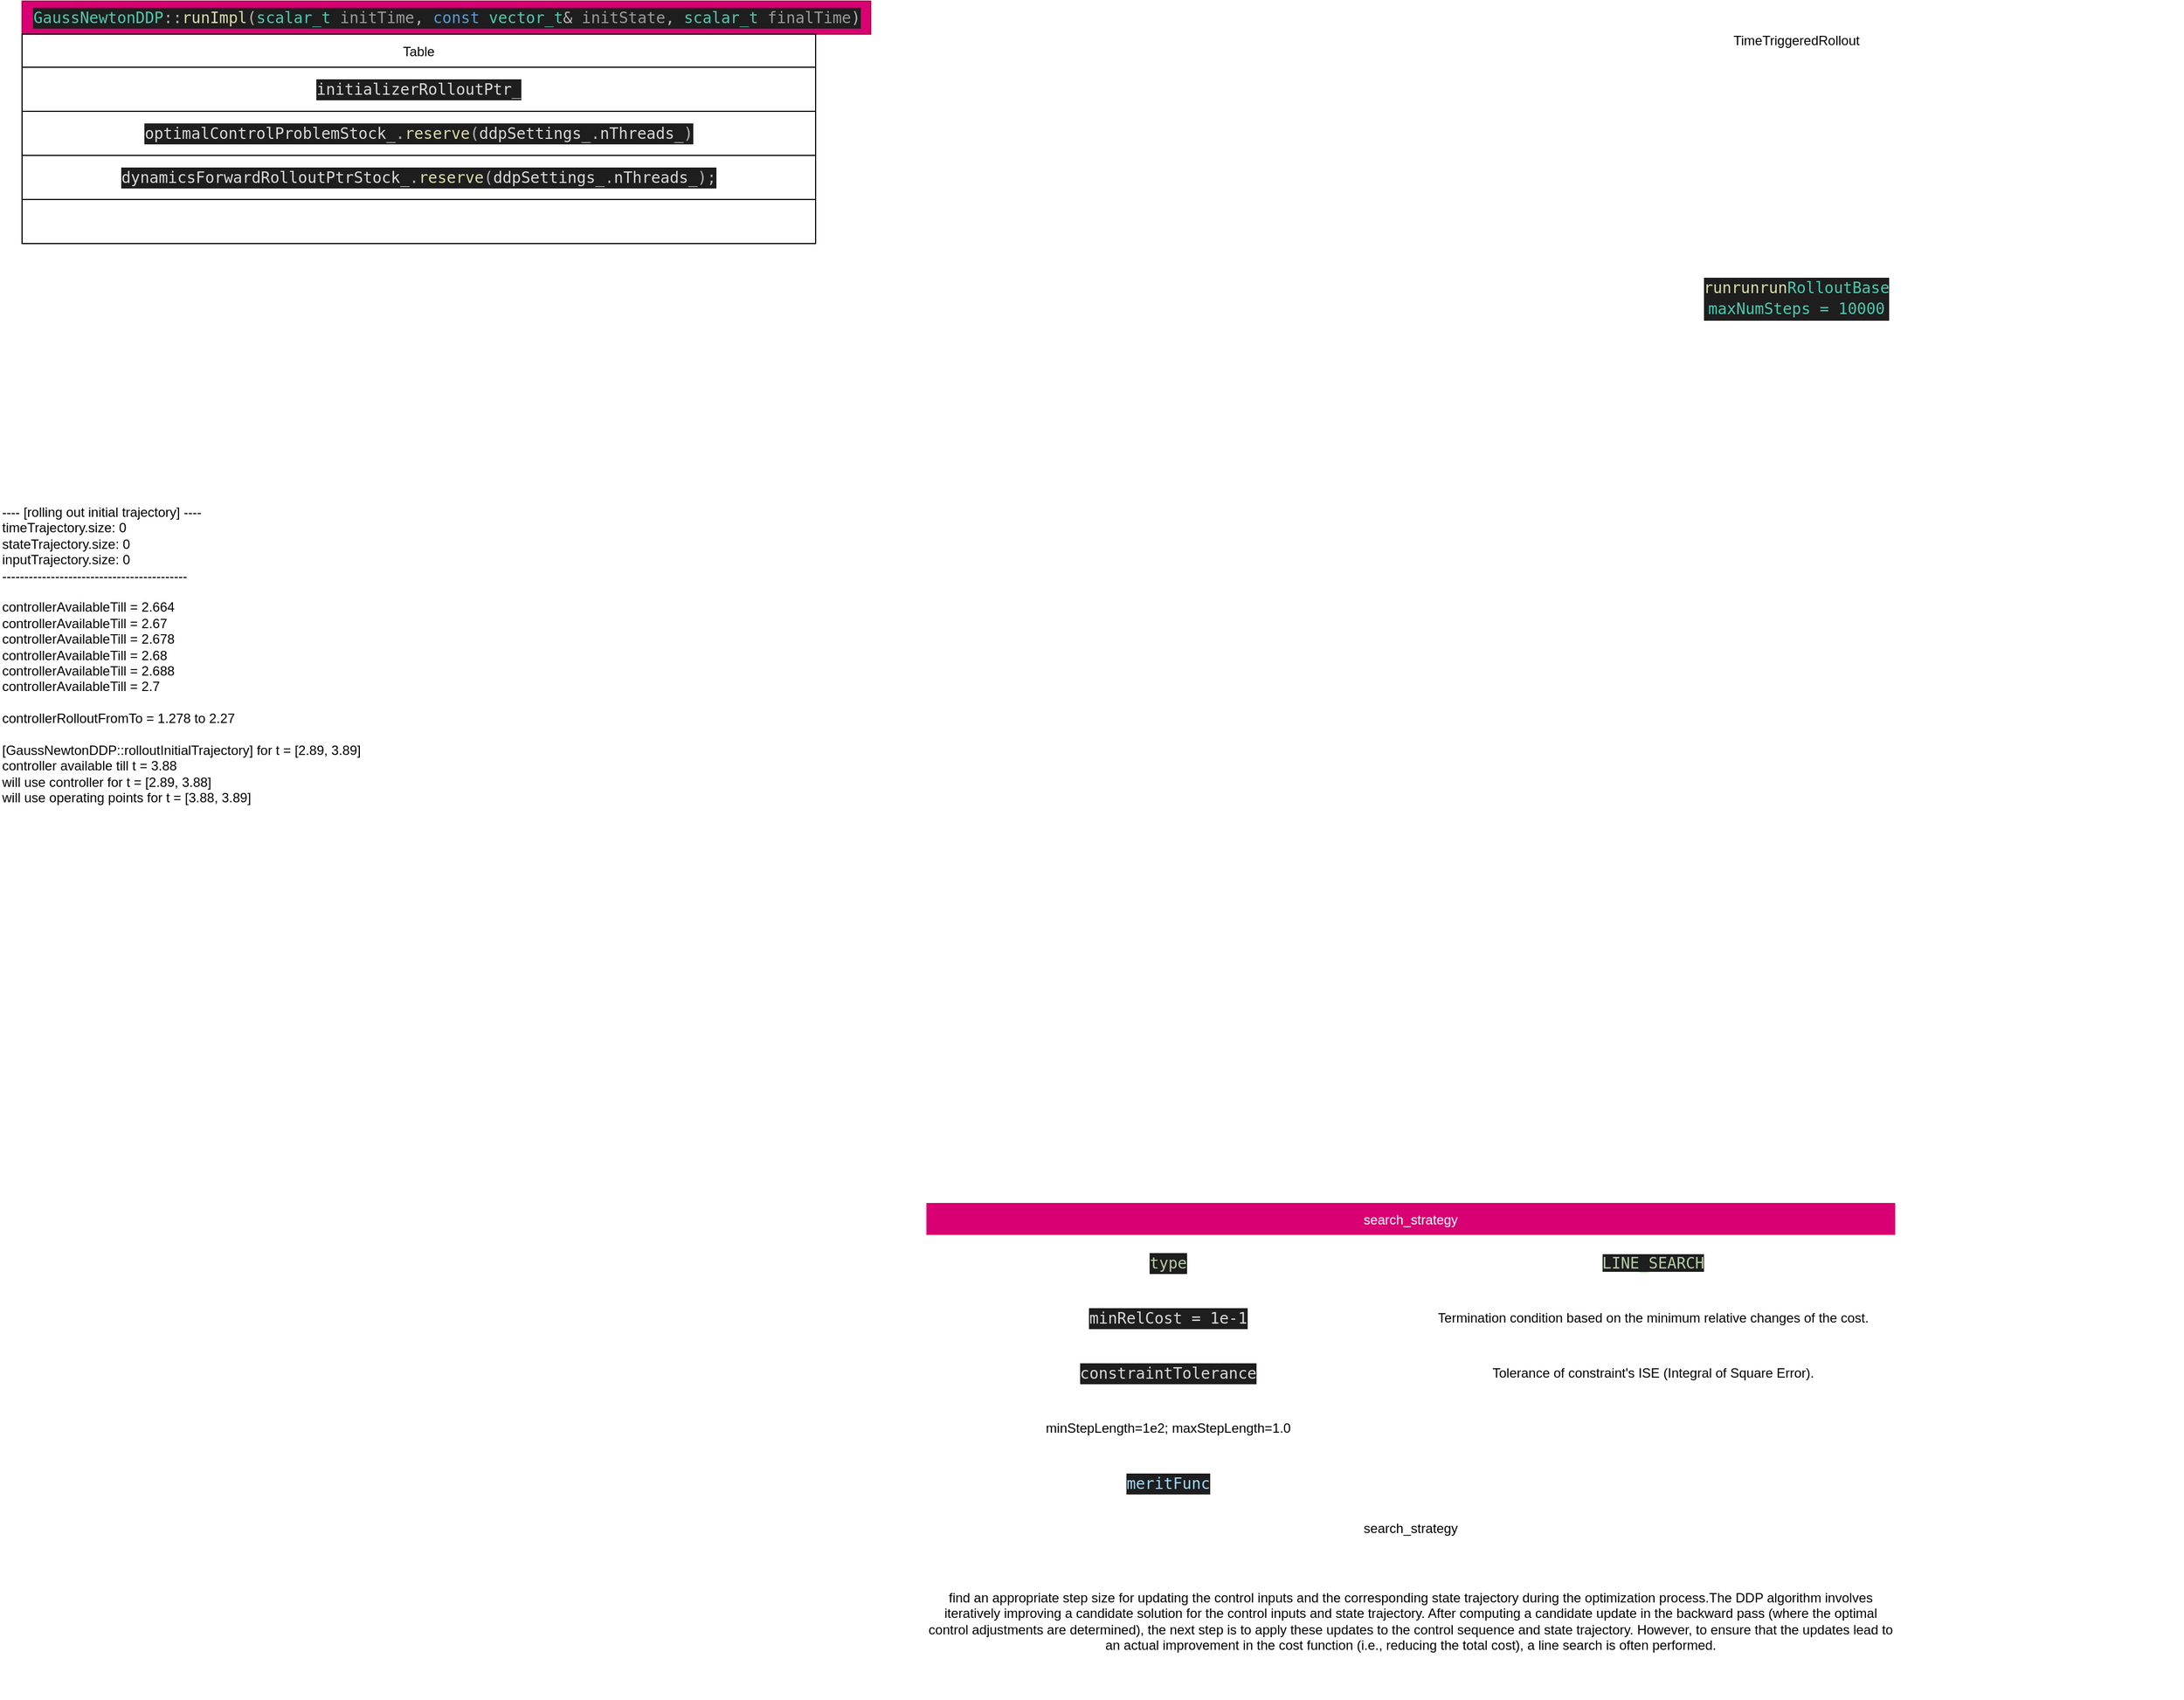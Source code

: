 <mxfile>
    <diagram id="T0R6cjo5ugoNYDMbua_h" name="Page-1">
        <mxGraphModel dx="2866" dy="740" grid="1" gridSize="10" guides="1" tooltips="1" connect="1" arrows="1" fold="1" page="1" pageScale="1" pageWidth="850" pageHeight="1100" math="0" shadow="0">
            <root>
                <mxCell id="0"/>
                <mxCell id="1" parent="0"/>
                <mxCell id="2" value="&lt;div style=&quot;color: rgb(218, 218, 218); background-color: rgb(30, 30, 30); font-family: &amp;quot;Droid Sans Mono&amp;quot;, &amp;quot;monospace&amp;quot;, monospace; font-size: 14px; line-height: 19px;&quot;&gt;&lt;span style=&quot;color: #4ec9b0;&quot;&gt;GaussNewtonDDP&lt;/span&gt;&lt;span style=&quot;color: #b4b4b4;&quot;&gt;::&lt;/span&gt;&lt;span style=&quot;color: #dcdcaa;&quot;&gt;runImpl&lt;/span&gt;&lt;span style=&quot;color: #b4b4b4;&quot;&gt;(&lt;/span&gt;&lt;span style=&quot;color: #4ec9b0;&quot;&gt;scalar_t&lt;/span&gt; &lt;span style=&quot;color: #9a9a9a;&quot;&gt;initTime&lt;/span&gt;&lt;span style=&quot;color: #b4b4b4;&quot;&gt;,&lt;/span&gt; &lt;span style=&quot;color: #569cd6;&quot;&gt;const&lt;/span&gt; &lt;span style=&quot;color: #4ec9b0;&quot;&gt;vector_t&lt;/span&gt;&lt;span style=&quot;color: #b4b4b4;&quot;&gt;&amp;amp;&lt;/span&gt; &lt;span style=&quot;color: #9a9a9a;&quot;&gt;initState&lt;/span&gt;&lt;span style=&quot;color: #b4b4b4;&quot;&gt;,&lt;/span&gt; &lt;span style=&quot;color: #4ec9b0;&quot;&gt;scalar_t&lt;/span&gt; &lt;span style=&quot;color: #9a9a9a;&quot;&gt;finalTime&lt;/span&gt;&lt;span style=&quot;color: #b4b4b4;&quot;&gt;)&lt;/span&gt;&lt;/div&gt;" style="text;html=1;align=center;verticalAlign=middle;resizable=0;points=[];autosize=1;strokeColor=#A50040;fillColor=#d80073;fontColor=#ffffff;" vertex="1" parent="1">
                    <mxGeometry x="-940" y="480" width="770" height="30" as="geometry"/>
                </mxCell>
                <mxCell id="35" value="Table" style="shape=table;startSize=30;container=1;collapsible=0;childLayout=tableLayout;" vertex="1" parent="1">
                    <mxGeometry x="-940" y="510" width="720" height="190" as="geometry"/>
                </mxCell>
                <mxCell id="36" value="" style="shape=tableRow;horizontal=0;startSize=0;swimlaneHead=0;swimlaneBody=0;top=0;left=0;bottom=0;right=0;collapsible=0;dropTarget=0;fillColor=none;points=[[0,0.5],[1,0.5]];portConstraint=eastwest;" vertex="1" parent="35">
                    <mxGeometry y="30" width="720" height="40" as="geometry"/>
                </mxCell>
                <mxCell id="37" value="&lt;div style=&quot;color: rgb(218, 218, 218); background-color: rgb(30, 30, 30); font-family: &amp;quot;Droid Sans Mono&amp;quot;, &amp;quot;monospace&amp;quot;, monospace; font-weight: normal; font-size: 14px; line-height: 19px;&quot;&gt;&lt;div&gt;&lt;span style=&quot;color: #dadada;&quot;&gt;initializerRolloutPtr_&lt;/span&gt;&lt;/div&gt;&lt;/div&gt;" style="shape=partialRectangle;html=1;whiteSpace=wrap;connectable=0;overflow=hidden;fillColor=none;top=0;left=0;bottom=0;right=0;pointerEvents=1;" vertex="1" parent="36">
                    <mxGeometry width="720" height="40" as="geometry">
                        <mxRectangle width="720" height="40" as="alternateBounds"/>
                    </mxGeometry>
                </mxCell>
                <mxCell id="38" value="" style="shape=tableRow;horizontal=0;startSize=0;swimlaneHead=0;swimlaneBody=0;top=0;left=0;bottom=0;right=0;collapsible=0;dropTarget=0;fillColor=none;points=[[0,0.5],[1,0.5]];portConstraint=eastwest;" vertex="1" parent="35">
                    <mxGeometry y="70" width="720" height="40" as="geometry"/>
                </mxCell>
                <mxCell id="39" value="&lt;div style=&quot;color: rgb(218, 218, 218); background-color: rgb(30, 30, 30); font-family: &amp;quot;Droid Sans Mono&amp;quot;, &amp;quot;monospace&amp;quot;, monospace; font-weight: normal; font-size: 14px; line-height: 19px;&quot;&gt;&lt;div&gt;&lt;span style=&quot;color: #dadada;&quot;&gt;optimalControlProblemStock_&lt;/span&gt;&lt;span style=&quot;color: #b4b4b4;&quot;&gt;.&lt;/span&gt;&lt;span style=&quot;color: #dcdcaa;&quot;&gt;reserve&lt;/span&gt;&lt;span style=&quot;color: #b4b4b4;&quot;&gt;(&lt;/span&gt;&lt;span style=&quot;color: #dadada;&quot;&gt;ddpSettings_&lt;/span&gt;&lt;span style=&quot;color: #b4b4b4;&quot;&gt;.&lt;/span&gt;&lt;span style=&quot;color: #dadada;&quot;&gt;nThreads_&lt;/span&gt;&lt;span style=&quot;color: #b4b4b4;&quot;&gt;)&lt;/span&gt;&lt;/div&gt;&lt;/div&gt;" style="shape=partialRectangle;html=1;whiteSpace=wrap;connectable=0;overflow=hidden;fillColor=none;top=0;left=0;bottom=0;right=0;pointerEvents=1;" vertex="1" parent="38">
                    <mxGeometry width="720" height="40" as="geometry">
                        <mxRectangle width="720" height="40" as="alternateBounds"/>
                    </mxGeometry>
                </mxCell>
                <mxCell id="40" value="" style="shape=tableRow;horizontal=0;startSize=0;swimlaneHead=0;swimlaneBody=0;top=0;left=0;bottom=0;right=0;collapsible=0;dropTarget=0;fillColor=none;points=[[0,0.5],[1,0.5]];portConstraint=eastwest;" vertex="1" parent="35">
                    <mxGeometry y="110" width="720" height="40" as="geometry"/>
                </mxCell>
                <mxCell id="41" value="&lt;div style=&quot;color: rgb(218, 218, 218); background-color: rgb(30, 30, 30); font-family: &amp;quot;Droid Sans Mono&amp;quot;, &amp;quot;monospace&amp;quot;, monospace; font-weight: normal; font-size: 14px; line-height: 19px;&quot;&gt;&lt;div&gt;&lt;span style=&quot;color: #dadada;&quot;&gt;dynamicsForwardRolloutPtrStock_&lt;/span&gt;&lt;span style=&quot;color: #b4b4b4;&quot;&gt;.&lt;/span&gt;&lt;span style=&quot;color: #dcdcaa;&quot;&gt;reserve&lt;/span&gt;&lt;span style=&quot;color: #b4b4b4;&quot;&gt;(&lt;/span&gt;&lt;span style=&quot;color: #dadada;&quot;&gt;ddpSettings_&lt;/span&gt;&lt;span style=&quot;color: #b4b4b4;&quot;&gt;.&lt;/span&gt;&lt;span style=&quot;color: #dadada;&quot;&gt;nThreads_&lt;/span&gt;&lt;span style=&quot;color: #b4b4b4;&quot;&gt;);&lt;/span&gt;&lt;/div&gt;&lt;/div&gt;" style="shape=partialRectangle;html=1;whiteSpace=wrap;connectable=0;overflow=hidden;fillColor=none;top=0;left=0;bottom=0;right=0;pointerEvents=1;" vertex="1" parent="40">
                    <mxGeometry width="720" height="40" as="geometry">
                        <mxRectangle width="720" height="40" as="alternateBounds"/>
                    </mxGeometry>
                </mxCell>
                <mxCell id="46" style="shape=tableRow;horizontal=0;startSize=0;swimlaneHead=0;swimlaneBody=0;top=0;left=0;bottom=0;right=0;collapsible=0;dropTarget=0;fillColor=none;points=[[0,0.5],[1,0.5]];portConstraint=eastwest;" vertex="1" parent="35">
                    <mxGeometry y="150" width="720" height="40" as="geometry"/>
                </mxCell>
                <mxCell id="47" value="&lt;div style=&quot;color: rgb(218, 218, 218); background-color: rgb(30, 30, 30); font-family: &amp;quot;Droid Sans Mono&amp;quot;, &amp;quot;monospace&amp;quot;, monospace; font-weight: normal; font-size: 14px; line-height: 19px;&quot;&gt;&lt;br&gt;&lt;/div&gt;" style="shape=partialRectangle;html=1;whiteSpace=wrap;connectable=0;overflow=hidden;fillColor=none;top=0;left=0;bottom=0;right=0;pointerEvents=1;" vertex="1" parent="46">
                    <mxGeometry width="720" height="40" as="geometry">
                        <mxRectangle width="720" height="40" as="alternateBounds"/>
                    </mxGeometry>
                </mxCell>
                <mxCell id="48" value="search_strategy" style="shape=table;startSize=30;container=1;collapsible=0;childLayout=tableLayout;fillColor=#d80073;fontColor=#ffffff;strokeColor=#FFFFFF;" vertex="1" parent="1">
                    <mxGeometry x="-120" y="1570" width="880" height="280" as="geometry"/>
                </mxCell>
                <mxCell id="51" style="shape=tableRow;horizontal=0;startSize=0;swimlaneHead=0;swimlaneBody=0;top=0;left=0;bottom=0;right=0;collapsible=0;dropTarget=0;fillColor=none;points=[[0,0.5],[1,0.5]];portConstraint=eastwest;" vertex="1" parent="48">
                    <mxGeometry y="30" width="880" height="50" as="geometry"/>
                </mxCell>
                <mxCell id="52" value="&lt;div style=&quot;background-color: rgb(30, 30, 30); font-family: &amp;quot;Droid Sans Mono&amp;quot;, &amp;quot;monospace&amp;quot;, monospace; font-size: 14px; line-height: 19px;&quot;&gt;&lt;font color=&quot;#b5cea8&quot;&gt;type&lt;/font&gt;&lt;/div&gt;" style="shape=partialRectangle;html=1;whiteSpace=wrap;connectable=0;overflow=hidden;fillColor=none;top=0;left=0;bottom=0;right=0;pointerEvents=1;" vertex="1" parent="51">
                    <mxGeometry width="440" height="50" as="geometry">
                        <mxRectangle width="440" height="50" as="alternateBounds"/>
                    </mxGeometry>
                </mxCell>
                <mxCell id="53" value="&lt;span style=&quot;color: rgb(181, 206, 168); font-family: &amp;quot;Droid Sans Mono&amp;quot;, &amp;quot;monospace&amp;quot;, monospace; font-size: 14px; background-color: rgb(30, 30, 30);&quot;&gt;LINE_SEARCH&lt;/span&gt;" style="shape=partialRectangle;html=1;whiteSpace=wrap;connectable=0;overflow=hidden;fillColor=none;top=0;left=0;bottom=0;right=0;pointerEvents=1;" vertex="1" parent="51">
                    <mxGeometry x="440" width="440" height="50" as="geometry">
                        <mxRectangle width="440" height="50" as="alternateBounds"/>
                    </mxGeometry>
                </mxCell>
                <mxCell id="54" style="shape=tableRow;horizontal=0;startSize=0;swimlaneHead=0;swimlaneBody=0;top=0;left=0;bottom=0;right=0;collapsible=0;dropTarget=0;fillColor=none;points=[[0,0.5],[1,0.5]];portConstraint=eastwest;" vertex="1" parent="48">
                    <mxGeometry y="80" width="880" height="50" as="geometry"/>
                </mxCell>
                <mxCell id="55" value="&lt;div style=&quot;color: rgb(218, 218, 218); background-color: rgb(30, 30, 30); font-family: &amp;quot;Droid Sans Mono&amp;quot;, &amp;quot;monospace&amp;quot;, monospace; font-size: 14px; line-height: 19px;&quot;&gt;minRelCost = 1e-1&lt;/div&gt;" style="shape=partialRectangle;html=1;whiteSpace=wrap;connectable=0;overflow=hidden;fillColor=none;top=0;left=0;bottom=0;right=0;pointerEvents=1;" vertex="1" parent="54">
                    <mxGeometry width="440" height="50" as="geometry">
                        <mxRectangle width="440" height="50" as="alternateBounds"/>
                    </mxGeometry>
                </mxCell>
                <mxCell id="56" value="Termination condition based on the minimum relative changes of the cost." style="shape=partialRectangle;html=1;whiteSpace=wrap;connectable=0;overflow=hidden;fillColor=none;top=0;left=0;bottom=0;right=0;pointerEvents=1;" vertex="1" parent="54">
                    <mxGeometry x="440" width="440" height="50" as="geometry">
                        <mxRectangle width="440" height="50" as="alternateBounds"/>
                    </mxGeometry>
                </mxCell>
                <mxCell id="57" style="shape=tableRow;horizontal=0;startSize=0;swimlaneHead=0;swimlaneBody=0;top=0;left=0;bottom=0;right=0;collapsible=0;dropTarget=0;fillColor=none;points=[[0,0.5],[1,0.5]];portConstraint=eastwest;" vertex="1" parent="48">
                    <mxGeometry y="130" width="880" height="50" as="geometry"/>
                </mxCell>
                <mxCell id="58" value="&lt;div style=&quot;color: rgb(218, 218, 218); background-color: rgb(30, 30, 30); font-family: &amp;quot;Droid Sans Mono&amp;quot;, &amp;quot;monospace&amp;quot;, monospace; font-size: 14px; line-height: 19px;&quot;&gt;constraintTolerance&lt;/div&gt;" style="shape=partialRectangle;html=1;whiteSpace=wrap;connectable=0;overflow=hidden;fillColor=none;top=0;left=0;bottom=0;right=0;pointerEvents=1;" vertex="1" parent="57">
                    <mxGeometry width="440" height="50" as="geometry">
                        <mxRectangle width="440" height="50" as="alternateBounds"/>
                    </mxGeometry>
                </mxCell>
                <mxCell id="59" value="Tolerance of constraint's ISE (Integral of Square Error)." style="shape=partialRectangle;html=1;whiteSpace=wrap;connectable=0;overflow=hidden;fillColor=none;top=0;left=0;bottom=0;right=0;pointerEvents=1;" vertex="1" parent="57">
                    <mxGeometry x="440" width="440" height="50" as="geometry">
                        <mxRectangle width="440" height="50" as="alternateBounds"/>
                    </mxGeometry>
                </mxCell>
                <mxCell id="64" style="shape=tableRow;horizontal=0;startSize=0;swimlaneHead=0;swimlaneBody=0;top=0;left=0;bottom=0;right=0;collapsible=0;dropTarget=0;fillColor=none;points=[[0,0.5],[1,0.5]];portConstraint=eastwest;" vertex="1" parent="48">
                    <mxGeometry y="180" width="880" height="50" as="geometry"/>
                </mxCell>
                <mxCell id="65" value="minStepLength=1e2; maxStepLength=1.0" style="shape=partialRectangle;html=1;whiteSpace=wrap;connectable=0;overflow=hidden;fillColor=none;top=0;left=0;bottom=0;right=0;pointerEvents=1;" vertex="1" parent="64">
                    <mxGeometry width="440" height="50" as="geometry">
                        <mxRectangle width="440" height="50" as="alternateBounds"/>
                    </mxGeometry>
                </mxCell>
                <mxCell id="66" style="shape=partialRectangle;html=1;whiteSpace=wrap;connectable=0;overflow=hidden;fillColor=none;top=0;left=0;bottom=0;right=0;pointerEvents=1;" vertex="1" parent="64">
                    <mxGeometry x="440" width="440" height="50" as="geometry">
                        <mxRectangle width="440" height="50" as="alternateBounds"/>
                    </mxGeometry>
                </mxCell>
                <mxCell id="67" style="shape=tableRow;horizontal=0;startSize=0;swimlaneHead=0;swimlaneBody=0;top=0;left=0;bottom=0;right=0;collapsible=0;dropTarget=0;fillColor=none;points=[[0,0.5],[1,0.5]];portConstraint=eastwest;" vertex="1" parent="48">
                    <mxGeometry y="230" width="880" height="50" as="geometry"/>
                </mxCell>
                <mxCell id="68" value="&lt;div style=&quot;color: rgb(218, 218, 218); background-color: rgb(30, 30, 30); font-family: &amp;quot;Droid Sans Mono&amp;quot;, &amp;quot;monospace&amp;quot;, monospace; font-size: 14px; line-height: 19px;&quot;&gt;&lt;span style=&quot;color: #9cdcfe;&quot;&gt;meritFunc&lt;/span&gt;&lt;/div&gt;" style="shape=partialRectangle;html=1;whiteSpace=wrap;connectable=0;overflow=hidden;fillColor=none;top=0;left=0;bottom=0;right=0;pointerEvents=1;" vertex="1" parent="67">
                    <mxGeometry width="440" height="50" as="geometry">
                        <mxRectangle width="440" height="50" as="alternateBounds"/>
                    </mxGeometry>
                </mxCell>
                <mxCell id="69" style="shape=partialRectangle;html=1;whiteSpace=wrap;connectable=0;overflow=hidden;fillColor=none;top=0;left=0;bottom=0;right=0;pointerEvents=1;" vertex="1" parent="67">
                    <mxGeometry x="440" width="440" height="50" as="geometry">
                        <mxRectangle width="440" height="50" as="alternateBounds"/>
                    </mxGeometry>
                </mxCell>
                <mxCell id="61" value="search_strategy" style="shape=table;startSize=30;container=1;collapsible=0;childLayout=tableLayout;strokeColor=#FFFFFF;" vertex="1" parent="1">
                    <mxGeometry x="-120" y="1850" width="880" height="170" as="geometry"/>
                </mxCell>
                <mxCell id="62" value="" style="shape=tableRow;horizontal=0;startSize=0;swimlaneHead=0;swimlaneBody=0;top=0;left=0;bottom=0;right=0;collapsible=0;dropTarget=0;fillColor=none;points=[[0,0.5],[1,0.5]];portConstraint=eastwest;strokeColor=#FFFFFF;" vertex="1" parent="61">
                    <mxGeometry y="30" width="880" height="140" as="geometry"/>
                </mxCell>
                <mxCell id="63" value="find an appropriate step size for updating the control inputs and the corresponding state trajectory during the optimization process.The DDP algorithm involves iteratively improving a candidate solution for the control inputs and state trajectory. After computing a candidate update in the backward pass (where the optimal control adjustments are determined), the next step is to apply these updates to the control sequence and state trajectory. However, to ensure that the updates lead to an actual improvement in the cost function (i.e., reducing the total cost), a line search is often performed." style="shape=partialRectangle;html=1;whiteSpace=wrap;connectable=0;overflow=hidden;fillColor=none;top=0;left=0;bottom=0;right=0;pointerEvents=1;strokeColor=#FFFFFF;" vertex="1" parent="62">
                    <mxGeometry width="880" height="140" as="geometry">
                        <mxRectangle width="880" height="140" as="alternateBounds"/>
                    </mxGeometry>
                </mxCell>
                <mxCell id="70" value="---- [rolling out initial trajectory] ----&lt;br&gt;timeTrajectory.size: 0&lt;br&gt;stateTrajectory.size: 0&lt;br&gt;inputTrajectory.size: 0&lt;br&gt;------------------------------------------&lt;br&gt;&lt;br&gt;&lt;div&gt;controllerAvailableTill = 2.664&lt;/div&gt;&lt;div&gt;controllerAvailableTill = 2.67&lt;/div&gt;&lt;div&gt;controllerAvailableTill = 2.678&lt;/div&gt;&lt;div&gt;controllerAvailableTill = 2.68&lt;/div&gt;&lt;div&gt;controllerAvailableTill = 2.688&lt;/div&gt;&lt;div&gt;controllerAvailableTill = 2.7&lt;/div&gt;&lt;div&gt;&lt;br&gt;&lt;/div&gt;&lt;div&gt;controllerRolloutFromTo = 1.278 to 2.27&lt;br&gt;&lt;/div&gt;&lt;div&gt;&lt;br&gt;&lt;/div&gt;&lt;div&gt;&lt;div&gt;[GaussNewtonDDP::rolloutInitialTrajectory] for t = [2.89, 3.89]&lt;/div&gt;&lt;div&gt;&lt;span style=&quot;&quot;&gt;&lt;span style=&quot;&quot;&gt;&#9;&lt;/span&gt;controller available till t = 3.88&lt;/span&gt;&lt;/div&gt;&lt;div&gt;&lt;span style=&quot;&quot;&gt;&lt;span style=&quot;&quot;&gt;&#9;&lt;/span&gt;will use controller for t = [2.89, 3.88]&lt;/span&gt;&lt;/div&gt;&lt;div&gt;&lt;span style=&quot;&quot;&gt;&lt;span style=&quot;&quot;&gt;&#9;&lt;/span&gt;will use operating points for t = [3.88, 3.89]&lt;/span&gt;&lt;/div&gt;&lt;/div&gt;&lt;div&gt;&lt;br&gt;&lt;/div&gt;" style="text;whiteSpace=wrap;html=1;" vertex="1" parent="1">
                    <mxGeometry x="-960" y="930" width="480" height="310" as="geometry"/>
                </mxCell>
                <mxCell id="71" value="TimeTriggeredRollout" style="shape=table;startSize=30;container=1;collapsible=0;childLayout=tableLayout;strokeColor=#FFFFFF;" vertex="1" parent="1">
                    <mxGeometry x="320" y="500" width="700" height="470" as="geometry"/>
                </mxCell>
                <mxCell id="72" value="" style="shape=tableRow;horizontal=0;startSize=0;swimlaneHead=0;swimlaneBody=0;top=0;left=0;bottom=0;right=0;collapsible=0;dropTarget=0;fillColor=none;points=[[0,0.5],[1,0.5]];portConstraint=eastwest;strokeColor=#FFFFFF;" vertex="1" parent="71">
                    <mxGeometry y="30" width="700" height="440" as="geometry"/>
                </mxCell>
                <mxCell id="73" value="&lt;div style=&quot;color: rgb(218, 218, 218); background-color: rgb(30, 30, 30); font-family: &amp;quot;Droid Sans Mono&amp;quot;, &amp;quot;monospace&amp;quot;, monospace; font-size: 14px; line-height: 19px;&quot;&gt;&lt;span style=&quot;color: #dcdcaa;&quot;&gt;run&lt;/span&gt;&lt;span style=&quot;color: rgb(220, 220, 170);&quot;&gt;run&lt;/span&gt;&lt;span style=&quot;color: rgb(220, 220, 170);&quot;&gt;run&lt;/span&gt;&lt;span style=&quot;color: rgb(78, 201, 176);&quot;&gt;RolloutBase&lt;/span&gt;&lt;/div&gt;&lt;div style=&quot;background-color: rgb(30, 30, 30); line-height: 19px;&quot;&gt;&lt;font face=&quot;Droid Sans Mono, monospace, monospace&quot; color=&quot;#4ec9b0&quot;&gt;&lt;span style=&quot;font-size: 14px;&quot;&gt;maxNumSteps = 10000&lt;/span&gt;&lt;/font&gt;&lt;br&gt;&lt;/div&gt;" style="shape=partialRectangle;html=1;whiteSpace=wrap;connectable=0;overflow=hidden;fillColor=none;top=0;left=0;bottom=0;right=0;pointerEvents=1;strokeColor=#FFFFFF;" vertex="1" parent="72">
                    <mxGeometry width="700" height="440" as="geometry">
                        <mxRectangle width="700" height="440" as="alternateBounds"/>
                    </mxGeometry>
                </mxCell>
            </root>
        </mxGraphModel>
    </diagram>
</mxfile>